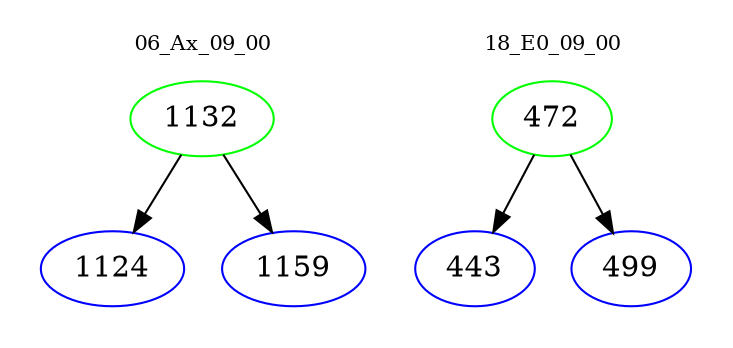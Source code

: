 digraph{
subgraph cluster_0 {
color = white
label = "06_Ax_09_00";
fontsize=10;
T0_1132 [label="1132", color="green"]
T0_1132 -> T0_1124 [color="black"]
T0_1124 [label="1124", color="blue"]
T0_1132 -> T0_1159 [color="black"]
T0_1159 [label="1159", color="blue"]
}
subgraph cluster_1 {
color = white
label = "18_E0_09_00";
fontsize=10;
T1_472 [label="472", color="green"]
T1_472 -> T1_443 [color="black"]
T1_443 [label="443", color="blue"]
T1_472 -> T1_499 [color="black"]
T1_499 [label="499", color="blue"]
}
}
